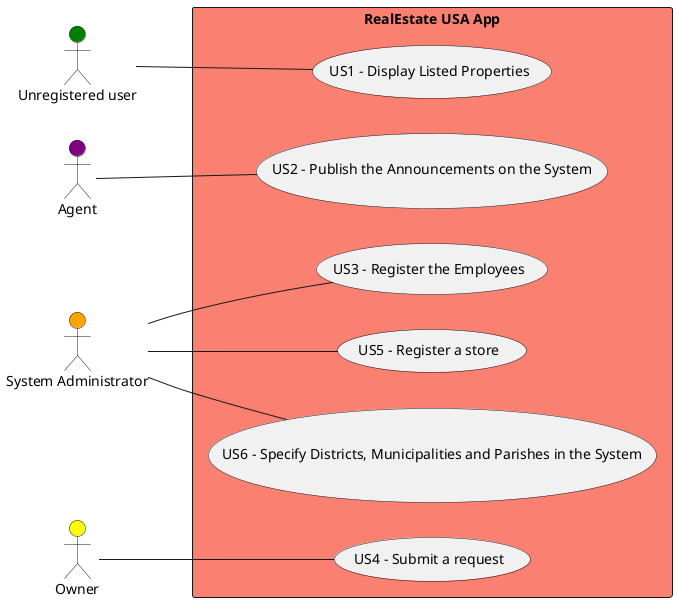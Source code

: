 @startuml
left to right direction

actor "Unregistered user" as unUser #green
actor "Agent" as Agent #purple
actor "System Administrator" as Admin #orange
actor "Owner" as Owner #yellow

rectangle "RealEstate USA App" #Salmon{
 usecase "US1 - Display Listed Properties" as UC1
 usecase "US2 - Publish the Announcements on the System" as UC2
 usecase "US3 - Register the Employees" as UC3
 usecase "US4 - Submit a request" as UC4
 usecase "US5 - Register a store" as UC5
 usecase "US6 - Specify Districts, Municipalities and Parishes in the System" as UC6
 }
 unUser -- UC1
 Agent -- UC2
 Admin -- UC3
 Admin -- UC5
 Admin -- UC6
 Owner -- UC4
@enduml